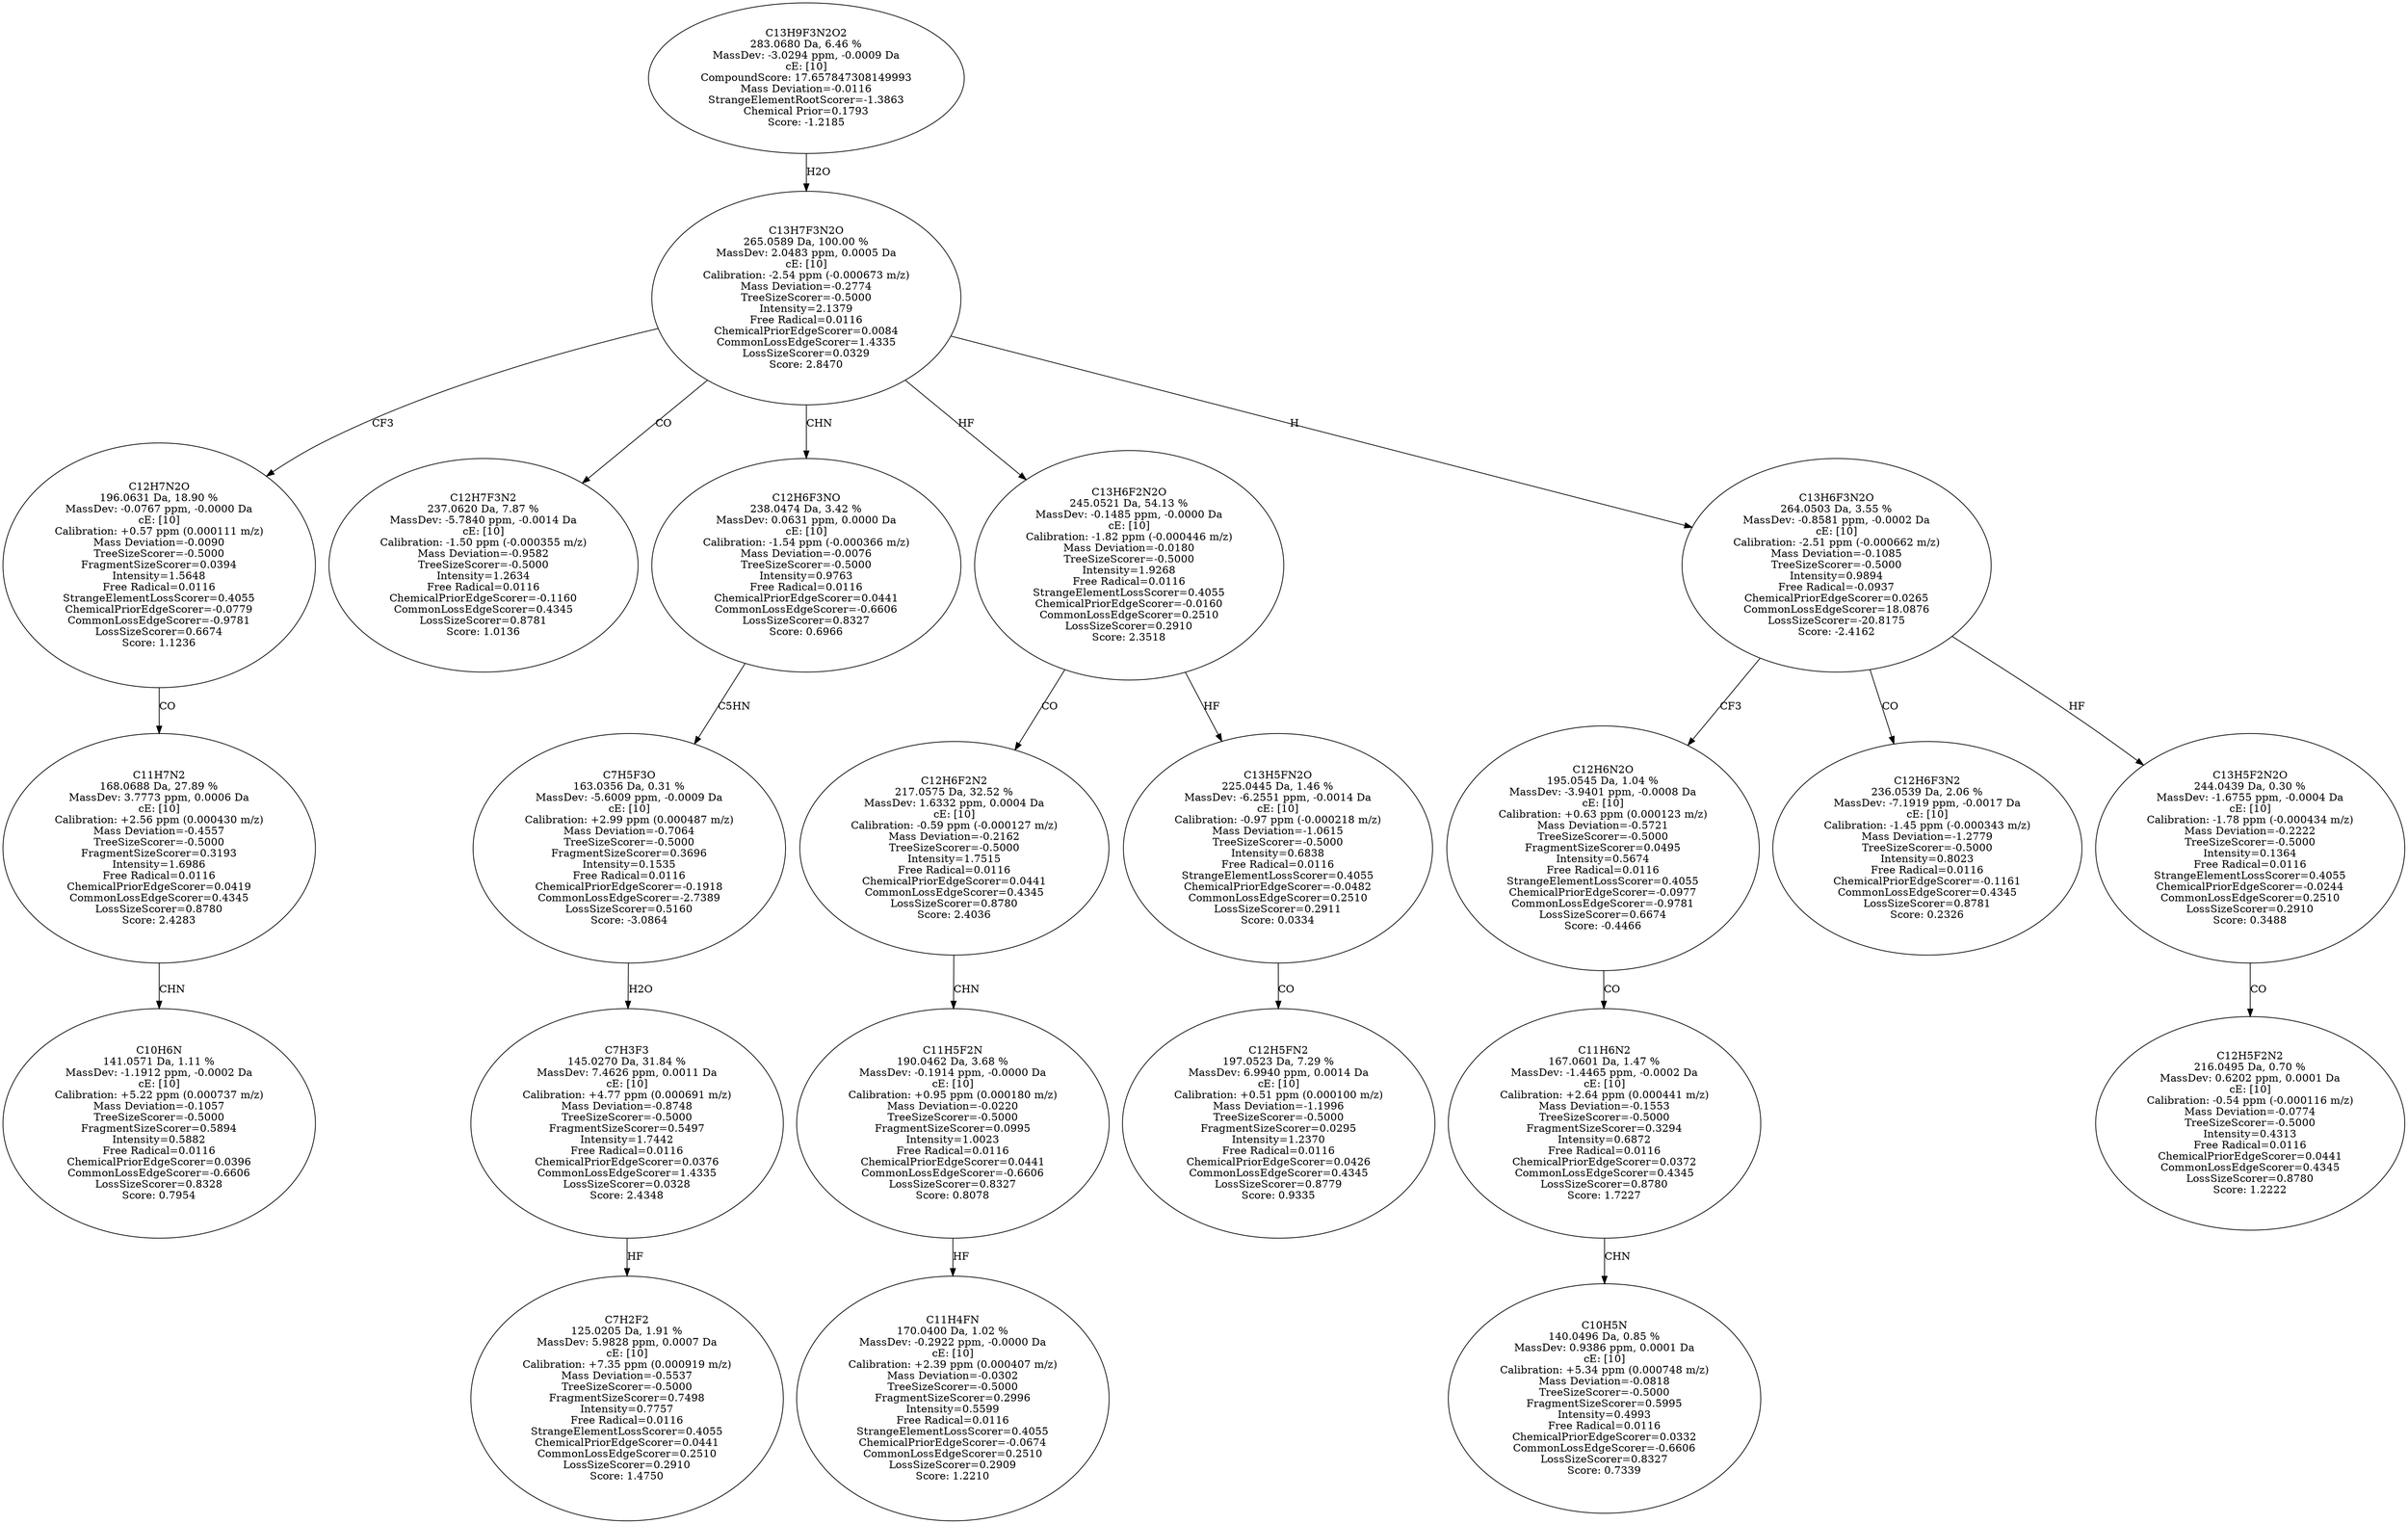 strict digraph {
v1 [label="C10H6N\n141.0571 Da, 1.11 %\nMassDev: -1.1912 ppm, -0.0002 Da\ncE: [10]\nCalibration: +5.22 ppm (0.000737 m/z)\nMass Deviation=-0.1057\nTreeSizeScorer=-0.5000\nFragmentSizeScorer=0.5894\nIntensity=0.5882\nFree Radical=0.0116\nChemicalPriorEdgeScorer=0.0396\nCommonLossEdgeScorer=-0.6606\nLossSizeScorer=0.8328\nScore: 0.7954"];
v2 [label="C11H7N2\n168.0688 Da, 27.89 %\nMassDev: 3.7773 ppm, 0.0006 Da\ncE: [10]\nCalibration: +2.56 ppm (0.000430 m/z)\nMass Deviation=-0.4557\nTreeSizeScorer=-0.5000\nFragmentSizeScorer=0.3193\nIntensity=1.6986\nFree Radical=0.0116\nChemicalPriorEdgeScorer=0.0419\nCommonLossEdgeScorer=0.4345\nLossSizeScorer=0.8780\nScore: 2.4283"];
v3 [label="C12H7N2O\n196.0631 Da, 18.90 %\nMassDev: -0.0767 ppm, -0.0000 Da\ncE: [10]\nCalibration: +0.57 ppm (0.000111 m/z)\nMass Deviation=-0.0090\nTreeSizeScorer=-0.5000\nFragmentSizeScorer=0.0394\nIntensity=1.5648\nFree Radical=0.0116\nStrangeElementLossScorer=0.4055\nChemicalPriorEdgeScorer=-0.0779\nCommonLossEdgeScorer=-0.9781\nLossSizeScorer=0.6674\nScore: 1.1236"];
v4 [label="C12H7F3N2\n237.0620 Da, 7.87 %\nMassDev: -5.7840 ppm, -0.0014 Da\ncE: [10]\nCalibration: -1.50 ppm (-0.000355 m/z)\nMass Deviation=-0.9582\nTreeSizeScorer=-0.5000\nIntensity=1.2634\nFree Radical=0.0116\nChemicalPriorEdgeScorer=-0.1160\nCommonLossEdgeScorer=0.4345\nLossSizeScorer=0.8781\nScore: 1.0136"];
v5 [label="C7H2F2\n125.0205 Da, 1.91 %\nMassDev: 5.9828 ppm, 0.0007 Da\ncE: [10]\nCalibration: +7.35 ppm (0.000919 m/z)\nMass Deviation=-0.5537\nTreeSizeScorer=-0.5000\nFragmentSizeScorer=0.7498\nIntensity=0.7757\nFree Radical=0.0116\nStrangeElementLossScorer=0.4055\nChemicalPriorEdgeScorer=0.0441\nCommonLossEdgeScorer=0.2510\nLossSizeScorer=0.2910\nScore: 1.4750"];
v6 [label="C7H3F3\n145.0270 Da, 31.84 %\nMassDev: 7.4626 ppm, 0.0011 Da\ncE: [10]\nCalibration: +4.77 ppm (0.000691 m/z)\nMass Deviation=-0.8748\nTreeSizeScorer=-0.5000\nFragmentSizeScorer=0.5497\nIntensity=1.7442\nFree Radical=0.0116\nChemicalPriorEdgeScorer=0.0376\nCommonLossEdgeScorer=1.4335\nLossSizeScorer=0.0328\nScore: 2.4348"];
v7 [label="C7H5F3O\n163.0356 Da, 0.31 %\nMassDev: -5.6009 ppm, -0.0009 Da\ncE: [10]\nCalibration: +2.99 ppm (0.000487 m/z)\nMass Deviation=-0.7064\nTreeSizeScorer=-0.5000\nFragmentSizeScorer=0.3696\nIntensity=0.1535\nFree Radical=0.0116\nChemicalPriorEdgeScorer=-0.1918\nCommonLossEdgeScorer=-2.7389\nLossSizeScorer=0.5160\nScore: -3.0864"];
v8 [label="C12H6F3NO\n238.0474 Da, 3.42 %\nMassDev: 0.0631 ppm, 0.0000 Da\ncE: [10]\nCalibration: -1.54 ppm (-0.000366 m/z)\nMass Deviation=-0.0076\nTreeSizeScorer=-0.5000\nIntensity=0.9763\nFree Radical=0.0116\nChemicalPriorEdgeScorer=0.0441\nCommonLossEdgeScorer=-0.6606\nLossSizeScorer=0.8327\nScore: 0.6966"];
v9 [label="C11H4FN\n170.0400 Da, 1.02 %\nMassDev: -0.2922 ppm, -0.0000 Da\ncE: [10]\nCalibration: +2.39 ppm (0.000407 m/z)\nMass Deviation=-0.0302\nTreeSizeScorer=-0.5000\nFragmentSizeScorer=0.2996\nIntensity=0.5599\nFree Radical=0.0116\nStrangeElementLossScorer=0.4055\nChemicalPriorEdgeScorer=-0.0674\nCommonLossEdgeScorer=0.2510\nLossSizeScorer=0.2909\nScore: 1.2210"];
v10 [label="C11H5F2N\n190.0462 Da, 3.68 %\nMassDev: -0.1914 ppm, -0.0000 Da\ncE: [10]\nCalibration: +0.95 ppm (0.000180 m/z)\nMass Deviation=-0.0220\nTreeSizeScorer=-0.5000\nFragmentSizeScorer=0.0995\nIntensity=1.0023\nFree Radical=0.0116\nChemicalPriorEdgeScorer=0.0441\nCommonLossEdgeScorer=-0.6606\nLossSizeScorer=0.8327\nScore: 0.8078"];
v11 [label="C12H6F2N2\n217.0575 Da, 32.52 %\nMassDev: 1.6332 ppm, 0.0004 Da\ncE: [10]\nCalibration: -0.59 ppm (-0.000127 m/z)\nMass Deviation=-0.2162\nTreeSizeScorer=-0.5000\nIntensity=1.7515\nFree Radical=0.0116\nChemicalPriorEdgeScorer=0.0441\nCommonLossEdgeScorer=0.4345\nLossSizeScorer=0.8780\nScore: 2.4036"];
v12 [label="C12H5FN2\n197.0523 Da, 7.29 %\nMassDev: 6.9940 ppm, 0.0014 Da\ncE: [10]\nCalibration: +0.51 ppm (0.000100 m/z)\nMass Deviation=-1.1996\nTreeSizeScorer=-0.5000\nFragmentSizeScorer=0.0295\nIntensity=1.2370\nFree Radical=0.0116\nChemicalPriorEdgeScorer=0.0426\nCommonLossEdgeScorer=0.4345\nLossSizeScorer=0.8779\nScore: 0.9335"];
v13 [label="C13H5FN2O\n225.0445 Da, 1.46 %\nMassDev: -6.2551 ppm, -0.0014 Da\ncE: [10]\nCalibration: -0.97 ppm (-0.000218 m/z)\nMass Deviation=-1.0615\nTreeSizeScorer=-0.5000\nIntensity=0.6838\nFree Radical=0.0116\nStrangeElementLossScorer=0.4055\nChemicalPriorEdgeScorer=-0.0482\nCommonLossEdgeScorer=0.2510\nLossSizeScorer=0.2911\nScore: 0.0334"];
v14 [label="C13H6F2N2O\n245.0521 Da, 54.13 %\nMassDev: -0.1485 ppm, -0.0000 Da\ncE: [10]\nCalibration: -1.82 ppm (-0.000446 m/z)\nMass Deviation=-0.0180\nTreeSizeScorer=-0.5000\nIntensity=1.9268\nFree Radical=0.0116\nStrangeElementLossScorer=0.4055\nChemicalPriorEdgeScorer=-0.0160\nCommonLossEdgeScorer=0.2510\nLossSizeScorer=0.2910\nScore: 2.3518"];
v15 [label="C10H5N\n140.0496 Da, 0.85 %\nMassDev: 0.9386 ppm, 0.0001 Da\ncE: [10]\nCalibration: +5.34 ppm (0.000748 m/z)\nMass Deviation=-0.0818\nTreeSizeScorer=-0.5000\nFragmentSizeScorer=0.5995\nIntensity=0.4993\nFree Radical=0.0116\nChemicalPriorEdgeScorer=0.0332\nCommonLossEdgeScorer=-0.6606\nLossSizeScorer=0.8327\nScore: 0.7339"];
v16 [label="C11H6N2\n167.0601 Da, 1.47 %\nMassDev: -1.4465 ppm, -0.0002 Da\ncE: [10]\nCalibration: +2.64 ppm (0.000441 m/z)\nMass Deviation=-0.1553\nTreeSizeScorer=-0.5000\nFragmentSizeScorer=0.3294\nIntensity=0.6872\nFree Radical=0.0116\nChemicalPriorEdgeScorer=0.0372\nCommonLossEdgeScorer=0.4345\nLossSizeScorer=0.8780\nScore: 1.7227"];
v17 [label="C12H6N2O\n195.0545 Da, 1.04 %\nMassDev: -3.9401 ppm, -0.0008 Da\ncE: [10]\nCalibration: +0.63 ppm (0.000123 m/z)\nMass Deviation=-0.5721\nTreeSizeScorer=-0.5000\nFragmentSizeScorer=0.0495\nIntensity=0.5674\nFree Radical=0.0116\nStrangeElementLossScorer=0.4055\nChemicalPriorEdgeScorer=-0.0977\nCommonLossEdgeScorer=-0.9781\nLossSizeScorer=0.6674\nScore: -0.4466"];
v18 [label="C12H6F3N2\n236.0539 Da, 2.06 %\nMassDev: -7.1919 ppm, -0.0017 Da\ncE: [10]\nCalibration: -1.45 ppm (-0.000343 m/z)\nMass Deviation=-1.2779\nTreeSizeScorer=-0.5000\nIntensity=0.8023\nFree Radical=0.0116\nChemicalPriorEdgeScorer=-0.1161\nCommonLossEdgeScorer=0.4345\nLossSizeScorer=0.8781\nScore: 0.2326"];
v19 [label="C12H5F2N2\n216.0495 Da, 0.70 %\nMassDev: 0.6202 ppm, 0.0001 Da\ncE: [10]\nCalibration: -0.54 ppm (-0.000116 m/z)\nMass Deviation=-0.0774\nTreeSizeScorer=-0.5000\nIntensity=0.4313\nFree Radical=0.0116\nChemicalPriorEdgeScorer=0.0441\nCommonLossEdgeScorer=0.4345\nLossSizeScorer=0.8780\nScore: 1.2222"];
v20 [label="C13H5F2N2O\n244.0439 Da, 0.30 %\nMassDev: -1.6755 ppm, -0.0004 Da\ncE: [10]\nCalibration: -1.78 ppm (-0.000434 m/z)\nMass Deviation=-0.2222\nTreeSizeScorer=-0.5000\nIntensity=0.1364\nFree Radical=0.0116\nStrangeElementLossScorer=0.4055\nChemicalPriorEdgeScorer=-0.0244\nCommonLossEdgeScorer=0.2510\nLossSizeScorer=0.2910\nScore: 0.3488"];
v21 [label="C13H6F3N2O\n264.0503 Da, 3.55 %\nMassDev: -0.8581 ppm, -0.0002 Da\ncE: [10]\nCalibration: -2.51 ppm (-0.000662 m/z)\nMass Deviation=-0.1085\nTreeSizeScorer=-0.5000\nIntensity=0.9894\nFree Radical=-0.0937\nChemicalPriorEdgeScorer=0.0265\nCommonLossEdgeScorer=18.0876\nLossSizeScorer=-20.8175\nScore: -2.4162"];
v22 [label="C13H7F3N2O\n265.0589 Da, 100.00 %\nMassDev: 2.0483 ppm, 0.0005 Da\ncE: [10]\nCalibration: -2.54 ppm (-0.000673 m/z)\nMass Deviation=-0.2774\nTreeSizeScorer=-0.5000\nIntensity=2.1379\nFree Radical=0.0116\nChemicalPriorEdgeScorer=0.0084\nCommonLossEdgeScorer=1.4335\nLossSizeScorer=0.0329\nScore: 2.8470"];
v23 [label="C13H9F3N2O2\n283.0680 Da, 6.46 %\nMassDev: -3.0294 ppm, -0.0009 Da\ncE: [10]\nCompoundScore: 17.657847308149993\nMass Deviation=-0.0116\nStrangeElementRootScorer=-1.3863\nChemical Prior=0.1793\nScore: -1.2185"];
v2 -> v1 [label="CHN"];
v3 -> v2 [label="CO"];
v22 -> v3 [label="CF3"];
v22 -> v4 [label="CO"];
v6 -> v5 [label="HF"];
v7 -> v6 [label="H2O"];
v8 -> v7 [label="C5HN"];
v22 -> v8 [label="CHN"];
v10 -> v9 [label="HF"];
v11 -> v10 [label="CHN"];
v14 -> v11 [label="CO"];
v13 -> v12 [label="CO"];
v14 -> v13 [label="HF"];
v22 -> v14 [label="HF"];
v16 -> v15 [label="CHN"];
v17 -> v16 [label="CO"];
v21 -> v17 [label="CF3"];
v21 -> v18 [label="CO"];
v20 -> v19 [label="CO"];
v21 -> v20 [label="HF"];
v22 -> v21 [label="H"];
v23 -> v22 [label="H2O"];
}